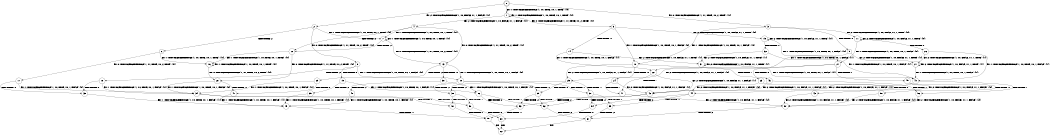 digraph BCG {
size = "7, 10.5";
center = TRUE;
node [shape = circle];
0 [peripheries = 2];
0 -> 1 [label = "EX !1 !ATOMIC_EXCH_BRANCH (1, +0, TRUE, +0, 1, TRUE) !{0}"];
0 -> 2 [label = "EX !2 !ATOMIC_EXCH_BRANCH (1, +0, FALSE, +1, 1, FALSE) !{0}"];
0 -> 3 [label = "EX !0 !ATOMIC_EXCH_BRANCH (1, +1, TRUE, +0, 2, TRUE) !{0}"];
1 -> 4 [label = "EX !2 !ATOMIC_EXCH_BRANCH (1, +0, FALSE, +1, 1, FALSE) !{0}"];
1 -> 5 [label = "EX !0 !ATOMIC_EXCH_BRANCH (1, +1, TRUE, +0, 2, TRUE) !{0}"];
1 -> 1 [label = "EX !1 !ATOMIC_EXCH_BRANCH (1, +0, TRUE, +0, 1, TRUE) !{0}"];
2 -> 6 [label = "TERMINATE !2"];
2 -> 7 [label = "EX !1 !ATOMIC_EXCH_BRANCH (1, +0, TRUE, +0, 1, TRUE) !{0}"];
2 -> 8 [label = "EX !0 !ATOMIC_EXCH_BRANCH (1, +1, TRUE, +0, 2, TRUE) !{0}"];
3 -> 9 [label = "TERMINATE !0"];
3 -> 10 [label = "EX !1 !ATOMIC_EXCH_BRANCH (1, +0, TRUE, +0, 1, FALSE) !{0}"];
3 -> 11 [label = "EX !2 !ATOMIC_EXCH_BRANCH (1, +0, FALSE, +1, 1, TRUE) !{0}"];
4 -> 12 [label = "TERMINATE !2"];
4 -> 13 [label = "EX !0 !ATOMIC_EXCH_BRANCH (1, +1, TRUE, +0, 2, TRUE) !{0}"];
4 -> 7 [label = "EX !1 !ATOMIC_EXCH_BRANCH (1, +0, TRUE, +0, 1, TRUE) !{0}"];
5 -> 14 [label = "TERMINATE !0"];
5 -> 15 [label = "EX !2 !ATOMIC_EXCH_BRANCH (1, +0, FALSE, +1, 1, TRUE) !{0}"];
5 -> 10 [label = "EX !1 !ATOMIC_EXCH_BRANCH (1, +0, TRUE, +0, 1, FALSE) !{0}"];
6 -> 16 [label = "EX !1 !ATOMIC_EXCH_BRANCH (1, +0, TRUE, +0, 1, TRUE) !{0}"];
6 -> 17 [label = "EX !0 !ATOMIC_EXCH_BRANCH (1, +1, TRUE, +0, 2, TRUE) !{0}"];
7 -> 12 [label = "TERMINATE !2"];
7 -> 13 [label = "EX !0 !ATOMIC_EXCH_BRANCH (1, +1, TRUE, +0, 2, TRUE) !{0}"];
7 -> 7 [label = "EX !1 !ATOMIC_EXCH_BRANCH (1, +0, TRUE, +0, 1, TRUE) !{0}"];
8 -> 18 [label = "TERMINATE !2"];
8 -> 19 [label = "TERMINATE !0"];
8 -> 20 [label = "EX !1 !ATOMIC_EXCH_BRANCH (1, +0, TRUE, +0, 1, FALSE) !{0}"];
9 -> 21 [label = "EX !2 !ATOMIC_EXCH_BRANCH (1, +0, FALSE, +1, 1, TRUE) !{1}"];
9 -> 22 [label = "EX !1 !ATOMIC_EXCH_BRANCH (1, +0, TRUE, +0, 1, FALSE) !{1}"];
10 -> 23 [label = "TERMINATE !1"];
10 -> 24 [label = "TERMINATE !0"];
10 -> 25 [label = "EX !2 !ATOMIC_EXCH_BRANCH (1, +0, FALSE, +1, 1, FALSE) !{0}"];
11 -> 26 [label = "TERMINATE !0"];
11 -> 27 [label = "EX !1 !ATOMIC_EXCH_BRANCH (1, +0, TRUE, +0, 1, FALSE) !{0}"];
11 -> 11 [label = "EX !2 !ATOMIC_EXCH_BRANCH (1, +0, FALSE, +1, 1, TRUE) !{0}"];
12 -> 28 [label = "EX !0 !ATOMIC_EXCH_BRANCH (1, +1, TRUE, +0, 2, TRUE) !{0}"];
12 -> 16 [label = "EX !1 !ATOMIC_EXCH_BRANCH (1, +0, TRUE, +0, 1, TRUE) !{0}"];
13 -> 29 [label = "TERMINATE !2"];
13 -> 30 [label = "TERMINATE !0"];
13 -> 20 [label = "EX !1 !ATOMIC_EXCH_BRANCH (1, +0, TRUE, +0, 1, FALSE) !{0}"];
14 -> 31 [label = "EX !2 !ATOMIC_EXCH_BRANCH (1, +0, FALSE, +1, 1, TRUE) !{1}"];
14 -> 22 [label = "EX !1 !ATOMIC_EXCH_BRANCH (1, +0, TRUE, +0, 1, FALSE) !{1}"];
15 -> 32 [label = "TERMINATE !0"];
15 -> 15 [label = "EX !2 !ATOMIC_EXCH_BRANCH (1, +0, FALSE, +1, 1, TRUE) !{0}"];
15 -> 27 [label = "EX !1 !ATOMIC_EXCH_BRANCH (1, +0, TRUE, +0, 1, FALSE) !{0}"];
16 -> 28 [label = "EX !0 !ATOMIC_EXCH_BRANCH (1, +1, TRUE, +0, 2, TRUE) !{0}"];
16 -> 16 [label = "EX !1 !ATOMIC_EXCH_BRANCH (1, +0, TRUE, +0, 1, TRUE) !{0}"];
17 -> 33 [label = "TERMINATE !0"];
17 -> 34 [label = "EX !1 !ATOMIC_EXCH_BRANCH (1, +0, TRUE, +0, 1, FALSE) !{0}"];
18 -> 33 [label = "TERMINATE !0"];
18 -> 34 [label = "EX !1 !ATOMIC_EXCH_BRANCH (1, +0, TRUE, +0, 1, FALSE) !{0}"];
19 -> 35 [label = "TERMINATE !2"];
19 -> 36 [label = "EX !1 !ATOMIC_EXCH_BRANCH (1, +0, TRUE, +0, 1, FALSE) !{1}"];
20 -> 37 [label = "TERMINATE !1"];
20 -> 38 [label = "TERMINATE !2"];
20 -> 39 [label = "TERMINATE !0"];
21 -> 40 [label = "EX !1 !ATOMIC_EXCH_BRANCH (1, +0, TRUE, +0, 1, FALSE) !{1}"];
21 -> 21 [label = "EX !2 !ATOMIC_EXCH_BRANCH (1, +0, FALSE, +1, 1, TRUE) !{1}"];
22 -> 41 [label = "TERMINATE !1"];
22 -> 42 [label = "EX !2 !ATOMIC_EXCH_BRANCH (1, +0, FALSE, +1, 1, FALSE) !{1}"];
23 -> 43 [label = "TERMINATE !0"];
23 -> 44 [label = "EX !2 !ATOMIC_EXCH_BRANCH (1, +0, FALSE, +1, 1, FALSE) !{0}"];
24 -> 41 [label = "TERMINATE !1"];
24 -> 42 [label = "EX !2 !ATOMIC_EXCH_BRANCH (1, +0, FALSE, +1, 1, FALSE) !{1}"];
25 -> 37 [label = "TERMINATE !1"];
25 -> 38 [label = "TERMINATE !2"];
25 -> 39 [label = "TERMINATE !0"];
26 -> 40 [label = "EX !1 !ATOMIC_EXCH_BRANCH (1, +0, TRUE, +0, 1, FALSE) !{1}"];
26 -> 21 [label = "EX !2 !ATOMIC_EXCH_BRANCH (1, +0, FALSE, +1, 1, TRUE) !{1}"];
27 -> 45 [label = "TERMINATE !1"];
27 -> 46 [label = "TERMINATE !0"];
27 -> 25 [label = "EX !2 !ATOMIC_EXCH_BRANCH (1, +0, FALSE, +1, 1, FALSE) !{0}"];
28 -> 47 [label = "TERMINATE !0"];
28 -> 34 [label = "EX !1 !ATOMIC_EXCH_BRANCH (1, +0, TRUE, +0, 1, FALSE) !{0}"];
29 -> 47 [label = "TERMINATE !0"];
29 -> 34 [label = "EX !1 !ATOMIC_EXCH_BRANCH (1, +0, TRUE, +0, 1, FALSE) !{0}"];
30 -> 48 [label = "TERMINATE !2"];
30 -> 36 [label = "EX !1 !ATOMIC_EXCH_BRANCH (1, +0, TRUE, +0, 1, FALSE) !{1}"];
31 -> 31 [label = "EX !2 !ATOMIC_EXCH_BRANCH (1, +0, FALSE, +1, 1, TRUE) !{1}"];
31 -> 40 [label = "EX !1 !ATOMIC_EXCH_BRANCH (1, +0, TRUE, +0, 1, FALSE) !{1}"];
32 -> 31 [label = "EX !2 !ATOMIC_EXCH_BRANCH (1, +0, FALSE, +1, 1, TRUE) !{1}"];
32 -> 40 [label = "EX !1 !ATOMIC_EXCH_BRANCH (1, +0, TRUE, +0, 1, FALSE) !{1}"];
33 -> 49 [label = "EX !1 !ATOMIC_EXCH_BRANCH (1, +0, TRUE, +0, 1, FALSE) !{1}"];
34 -> 50 [label = "TERMINATE !1"];
34 -> 51 [label = "TERMINATE !0"];
35 -> 49 [label = "EX !1 !ATOMIC_EXCH_BRANCH (1, +0, TRUE, +0, 1, FALSE) !{1}"];
36 -> 52 [label = "TERMINATE !1"];
36 -> 53 [label = "TERMINATE !2"];
37 -> 54 [label = "TERMINATE !2"];
37 -> 55 [label = "TERMINATE !0"];
38 -> 50 [label = "TERMINATE !1"];
38 -> 51 [label = "TERMINATE !0"];
39 -> 52 [label = "TERMINATE !1"];
39 -> 53 [label = "TERMINATE !2"];
40 -> 56 [label = "TERMINATE !1"];
40 -> 42 [label = "EX !2 !ATOMIC_EXCH_BRANCH (1, +0, FALSE, +1, 1, FALSE) !{1}"];
41 -> 57 [label = "EX !2 !ATOMIC_EXCH_BRANCH (1, +0, FALSE, +1, 1, FALSE) !{2}"];
42 -> 52 [label = "TERMINATE !1"];
42 -> 53 [label = "TERMINATE !2"];
43 -> 57 [label = "EX !2 !ATOMIC_EXCH_BRANCH (1, +0, FALSE, +1, 1, FALSE) !{2}"];
44 -> 54 [label = "TERMINATE !2"];
44 -> 55 [label = "TERMINATE !0"];
45 -> 58 [label = "TERMINATE !0"];
45 -> 44 [label = "EX !2 !ATOMIC_EXCH_BRANCH (1, +0, FALSE, +1, 1, FALSE) !{0}"];
46 -> 56 [label = "TERMINATE !1"];
46 -> 42 [label = "EX !2 !ATOMIC_EXCH_BRANCH (1, +0, FALSE, +1, 1, FALSE) !{1}"];
47 -> 49 [label = "EX !1 !ATOMIC_EXCH_BRANCH (1, +0, TRUE, +0, 1, FALSE) !{1}"];
48 -> 49 [label = "EX !1 !ATOMIC_EXCH_BRANCH (1, +0, TRUE, +0, 1, FALSE) !{1}"];
49 -> 59 [label = "TERMINATE !1"];
50 -> 60 [label = "TERMINATE !0"];
51 -> 59 [label = "TERMINATE !1"];
52 -> 61 [label = "TERMINATE !2"];
53 -> 59 [label = "TERMINATE !1"];
54 -> 60 [label = "TERMINATE !0"];
55 -> 61 [label = "TERMINATE !2"];
56 -> 57 [label = "EX !2 !ATOMIC_EXCH_BRANCH (1, +0, FALSE, +1, 1, FALSE) !{2}"];
57 -> 61 [label = "TERMINATE !2"];
58 -> 57 [label = "EX !2 !ATOMIC_EXCH_BRANCH (1, +0, FALSE, +1, 1, FALSE) !{2}"];
59 -> 62 [label = "exit"];
60 -> 62 [label = "exit"];
61 -> 62 [label = "exit"];
}
